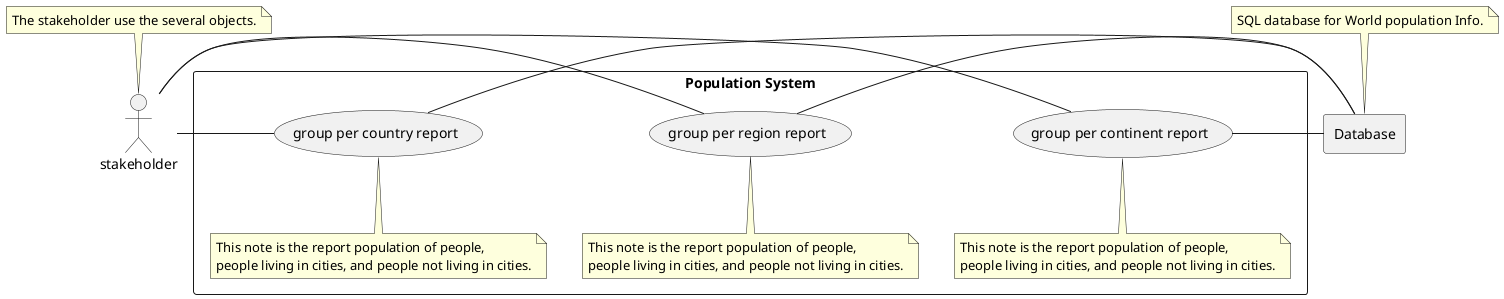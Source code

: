 @startuml
rectangle Database
actor User as "stakeholder"

rectangle "Population System"{
/'Define'/
(group per continent report) as (continent)
(group per region report) as (region)
(group per country report) as (country)
/'Connect'/
(User) - (continent)
(User) - (region)
(User) - (country)
(Database) - (continent)
(Database) - (region)
(Database) - (country)
/'Note'/
note bottom of continent
This note is the report population of people,
people living in cities, and people not living in cities.
end note
note bottom of region
This note is the report population of people,
people living in cities, and people not living in cities.
end note
note bottom of country
This note is the report population of people,
people living in cities, and people not living in cities.
end note
}
note top of Database : SQL database for World population Info.
note top of User : The stakeholder use the several objects.
@enduml
